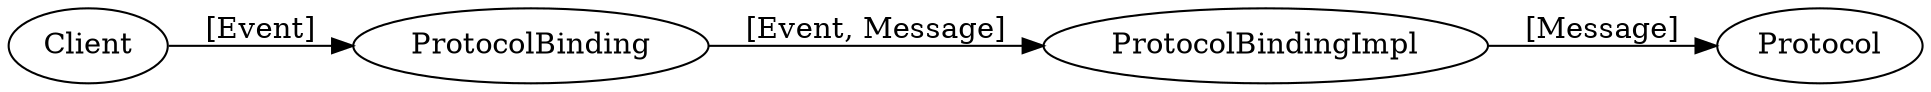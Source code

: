 digraph {
    rankdir=LR;

    Client -> ProtocolBinding [label="[Event]"]
    ProtocolBinding -> ProtocolBindingImpl [label="[Event, Message]"]
    ProtocolBindingImpl -> Protocol [label="[Message]"]
}